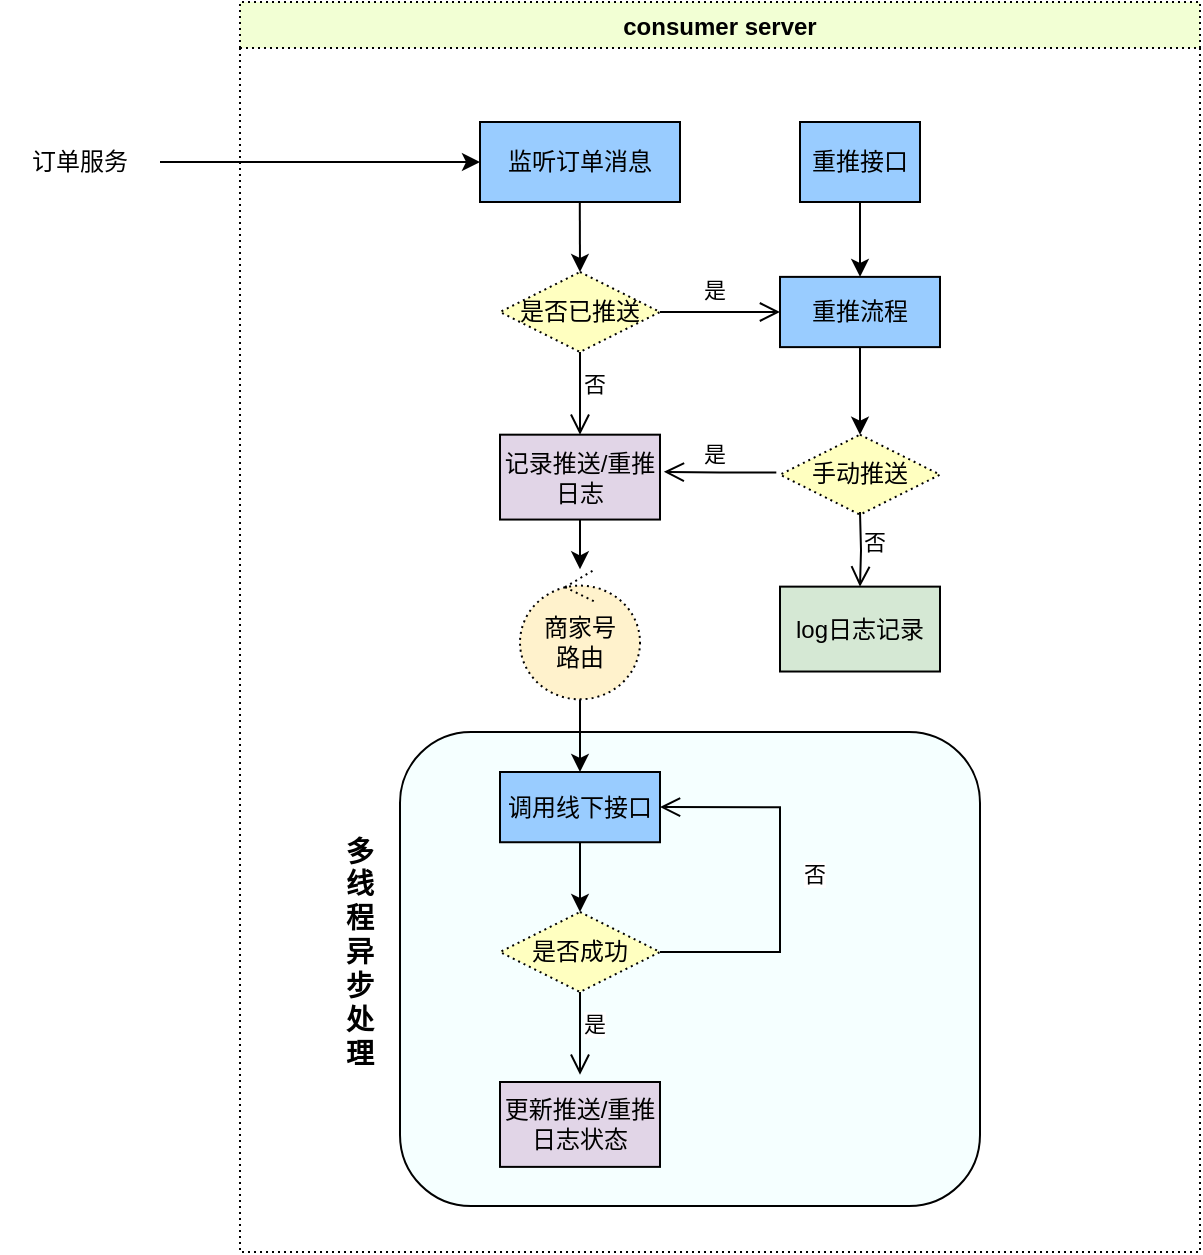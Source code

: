 <mxfile version="16.6.5" type="github"><diagram id="BDvVSngGOplgBvMkCZ0S" name="Page-1"><mxGraphModel dx="1483" dy="794" grid="1" gridSize="10" guides="1" tooltips="1" connect="1" arrows="1" fold="1" page="1" pageScale="1" pageWidth="827" pageHeight="1169" math="0" shadow="0"><root><mxCell id="0"/><mxCell id="1" parent="0"/><mxCell id="b1F-uJUC9WspK6oYwCPj-3" value="consumer server" style="swimlane;fillColor=#F2FFD4;dashed=1;dashPattern=1 2;" parent="1" vertex="1"><mxGeometry x="200" y="45" width="480" height="625" as="geometry"><mxRectangle x="370" y="60" width="80" height="23" as="alternateBounds"/></mxGeometry></mxCell><mxCell id="ONsFw0UCnMqLuJ3qpuSr-8" value="" style="rounded=1;whiteSpace=wrap;html=1;fillColor=#F5FFFF;" vertex="1" parent="b1F-uJUC9WspK6oYwCPj-3"><mxGeometry x="80" y="365" width="290" height="237" as="geometry"/></mxCell><mxCell id="b1F-uJUC9WspK6oYwCPj-13" value="监听订单消息" style="whiteSpace=wrap;html=1;align=center;fillColor=#99CCFF;" parent="b1F-uJUC9WspK6oYwCPj-3" vertex="1"><mxGeometry x="120" y="60" width="100" height="40" as="geometry"/></mxCell><mxCell id="b1F-uJUC9WspK6oYwCPj-18" value="是否已推送" style="rhombus;whiteSpace=wrap;html=1;fillColor=#ffffc0;strokeColor=#000000;dashed=1;dashPattern=1 2;" parent="b1F-uJUC9WspK6oYwCPj-3" vertex="1"><mxGeometry x="130" y="135" width="80" height="40" as="geometry"/></mxCell><mxCell id="b1F-uJUC9WspK6oYwCPj-19" value="是" style="edgeStyle=orthogonalEdgeStyle;html=1;align=left;verticalAlign=bottom;endArrow=open;endSize=8;strokeColor=#000000;rounded=0;exitX=1;exitY=0.5;exitDx=0;exitDy=0;entryX=0;entryY=0.5;entryDx=0;entryDy=0;" parent="b1F-uJUC9WspK6oYwCPj-3" source="b1F-uJUC9WspK6oYwCPj-18" target="b1F-uJUC9WspK6oYwCPj-34" edge="1"><mxGeometry x="-0.333" y="2" relative="1" as="geometry"><mxPoint x="270" y="152.56" as="targetPoint"/><Array as="points"/><mxPoint as="offset"/></mxGeometry></mxCell><mxCell id="b1F-uJUC9WspK6oYwCPj-20" value="否" style="edgeStyle=orthogonalEdgeStyle;html=1;align=left;verticalAlign=top;endArrow=open;endSize=8;strokeColor=#000000;rounded=0;entryX=0.5;entryY=0;entryDx=0;entryDy=0;" parent="b1F-uJUC9WspK6oYwCPj-3" source="b1F-uJUC9WspK6oYwCPj-18" target="b1F-uJUC9WspK6oYwCPj-38" edge="1"><mxGeometry x="-0.886" relative="1" as="geometry"><mxPoint x="170" y="220" as="targetPoint"/><Array as="points"/><mxPoint as="offset"/></mxGeometry></mxCell><mxCell id="b1F-uJUC9WspK6oYwCPj-28" value="" style="endArrow=classic;html=1;rounded=0;entryX=0.5;entryY=0;entryDx=0;entryDy=0;exitX=0.399;exitY=1.064;exitDx=0;exitDy=0;exitPerimeter=0;" parent="b1F-uJUC9WspK6oYwCPj-3" target="b1F-uJUC9WspK6oYwCPj-18" edge="1"><mxGeometry width="50" height="50" relative="1" as="geometry"><mxPoint x="169.9" y="100" as="sourcePoint"/><mxPoint x="140" y="87.44" as="targetPoint"/></mxGeometry></mxCell><mxCell id="b1F-uJUC9WspK6oYwCPj-30" value="手动推送" style="rhombus;whiteSpace=wrap;html=1;fillColor=#ffffc0;strokeColor=#000000;dashed=1;dashPattern=1 2;" parent="b1F-uJUC9WspK6oYwCPj-3" vertex="1"><mxGeometry x="270" y="216.34" width="80" height="40" as="geometry"/></mxCell><mxCell id="b1F-uJUC9WspK6oYwCPj-34" value="重推流程" style="whiteSpace=wrap;html=1;align=center;fillColor=#99CCFF;" parent="b1F-uJUC9WspK6oYwCPj-3" vertex="1"><mxGeometry x="270" y="137.44" width="80" height="35.12" as="geometry"/></mxCell><mxCell id="b1F-uJUC9WspK6oYwCPj-36" value="" style="endArrow=classic;html=1;rounded=0;entryX=0.5;entryY=0;entryDx=0;entryDy=0;exitX=0.5;exitY=1;exitDx=0;exitDy=0;" parent="b1F-uJUC9WspK6oYwCPj-3" source="b1F-uJUC9WspK6oYwCPj-34" target="b1F-uJUC9WspK6oYwCPj-30" edge="1"><mxGeometry width="50" height="50" relative="1" as="geometry"><mxPoint x="309.83" y="187.56" as="sourcePoint"/><mxPoint x="309.93" y="210" as="targetPoint"/></mxGeometry></mxCell><mxCell id="ONsFw0UCnMqLuJ3qpuSr-2" value="" style="edgeStyle=orthogonalEdgeStyle;rounded=0;orthogonalLoop=1;jettySize=auto;html=1;" edge="1" parent="b1F-uJUC9WspK6oYwCPj-3" source="b1F-uJUC9WspK6oYwCPj-38" target="b1F-uJUC9WspK6oYwCPj-46"><mxGeometry relative="1" as="geometry"/></mxCell><mxCell id="b1F-uJUC9WspK6oYwCPj-38" value="记录推送/重推日志" style="whiteSpace=wrap;html=1;align=center;fillColor=#E1D5E7;" parent="b1F-uJUC9WspK6oYwCPj-3" vertex="1"><mxGeometry x="130" y="216.34" width="80" height="42.44" as="geometry"/></mxCell><mxCell id="b1F-uJUC9WspK6oYwCPj-37" value="是" style="edgeStyle=orthogonalEdgeStyle;html=1;align=left;verticalAlign=bottom;endArrow=open;endSize=8;strokeColor=#000000;rounded=0;exitX=-0.023;exitY=0.474;exitDx=0;exitDy=0;exitPerimeter=0;entryX=1.024;entryY=0.438;entryDx=0;entryDy=0;entryPerimeter=0;" parent="b1F-uJUC9WspK6oYwCPj-3" source="b1F-uJUC9WspK6oYwCPj-30" target="b1F-uJUC9WspK6oYwCPj-38" edge="1"><mxGeometry x="0.362" relative="1" as="geometry"><mxPoint x="299" y="296.34" as="targetPoint"/><mxPoint x="220" y="183.78" as="sourcePoint"/><Array as="points"/><mxPoint as="offset"/></mxGeometry></mxCell><mxCell id="b1F-uJUC9WspK6oYwCPj-40" value="log日志记录" style="whiteSpace=wrap;html=1;align=center;fillColor=#D5E8D4;" parent="b1F-uJUC9WspK6oYwCPj-3" vertex="1"><mxGeometry x="270" y="292.32" width="80" height="42.44" as="geometry"/></mxCell><mxCell id="b1F-uJUC9WspK6oYwCPj-41" value="否" style="edgeStyle=orthogonalEdgeStyle;html=1;align=left;verticalAlign=top;endArrow=open;endSize=8;strokeColor=#000000;rounded=0;entryX=0.5;entryY=0;entryDx=0;entryDy=0;" parent="b1F-uJUC9WspK6oYwCPj-3" target="b1F-uJUC9WspK6oYwCPj-40" edge="1"><mxGeometry x="-0.886" relative="1" as="geometry"><mxPoint x="180" y="233.66" as="targetPoint"/><mxPoint x="310" y="255" as="sourcePoint"/><Array as="points"/><mxPoint as="offset"/></mxGeometry></mxCell><mxCell id="ONsFw0UCnMqLuJ3qpuSr-3" value="" style="edgeStyle=orthogonalEdgeStyle;rounded=0;orthogonalLoop=1;jettySize=auto;html=1;" edge="1" parent="b1F-uJUC9WspK6oYwCPj-3" source="b1F-uJUC9WspK6oYwCPj-46" target="ONsFw0UCnMqLuJ3qpuSr-1"><mxGeometry relative="1" as="geometry"/></mxCell><mxCell id="b1F-uJUC9WspK6oYwCPj-46" value="商家号&lt;br&gt;路由" style="ellipse;shape=umlControl;whiteSpace=wrap;html=1;dashed=1;dashPattern=1 2;strokeColor=#000000;fillColor=#FFF2CC;gradientColor=none;" parent="b1F-uJUC9WspK6oYwCPj-3" vertex="1"><mxGeometry x="140" y="283.66" width="60" height="65" as="geometry"/></mxCell><mxCell id="b1F-uJUC9WspK6oYwCPj-50" value="更新推送/重推日志状态" style="whiteSpace=wrap;html=1;align=center;fillColor=#E1D5E7;" parent="b1F-uJUC9WspK6oYwCPj-3" vertex="1"><mxGeometry x="130" y="540" width="80" height="42.44" as="geometry"/></mxCell><mxCell id="ONsFw0UCnMqLuJ3qpuSr-7" value="" style="edgeStyle=orthogonalEdgeStyle;rounded=0;orthogonalLoop=1;jettySize=auto;html=1;" edge="1" parent="b1F-uJUC9WspK6oYwCPj-3" source="ONsFw0UCnMqLuJ3qpuSr-1" target="ONsFw0UCnMqLuJ3qpuSr-4"><mxGeometry relative="1" as="geometry"/></mxCell><mxCell id="ONsFw0UCnMqLuJ3qpuSr-1" value="调用线下接口" style="whiteSpace=wrap;html=1;align=center;fillColor=#99CCFF;" vertex="1" parent="b1F-uJUC9WspK6oYwCPj-3"><mxGeometry x="130" y="385" width="80" height="35.12" as="geometry"/></mxCell><mxCell id="ONsFw0UCnMqLuJ3qpuSr-4" value="是否成功" style="rhombus;whiteSpace=wrap;html=1;fillColor=#ffffc0;strokeColor=#000000;dashed=1;dashPattern=1 2;" vertex="1" parent="b1F-uJUC9WspK6oYwCPj-3"><mxGeometry x="130" y="455" width="80" height="40" as="geometry"/></mxCell><mxCell id="ONsFw0UCnMqLuJ3qpuSr-5" value="否" style="edgeStyle=orthogonalEdgeStyle;html=1;align=left;verticalAlign=bottom;endArrow=open;endSize=8;strokeColor=#000000;rounded=0;exitX=1;exitY=0.5;exitDx=0;exitDy=0;entryX=1;entryY=0.5;entryDx=0;entryDy=0;" edge="1" parent="b1F-uJUC9WspK6oYwCPj-3" source="ONsFw0UCnMqLuJ3qpuSr-4" target="ONsFw0UCnMqLuJ3qpuSr-1"><mxGeometry x="-0.064" y="-10" relative="1" as="geometry"><mxPoint x="270" y="475" as="targetPoint"/><Array as="points"><mxPoint x="270" y="475"/><mxPoint x="270" y="403"/></Array><mxPoint as="offset"/></mxGeometry></mxCell><mxCell id="ONsFw0UCnMqLuJ3qpuSr-6" value="是" style="edgeStyle=orthogonalEdgeStyle;html=1;align=left;verticalAlign=top;endArrow=open;endSize=8;strokeColor=#000000;rounded=0;entryX=0.5;entryY=0;entryDx=0;entryDy=0;" edge="1" parent="b1F-uJUC9WspK6oYwCPj-3" source="ONsFw0UCnMqLuJ3qpuSr-4"><mxGeometry x="-0.886" relative="1" as="geometry"><mxPoint x="170" y="536.34" as="targetPoint"/><Array as="points"/><mxPoint as="offset"/></mxGeometry></mxCell><mxCell id="ONsFw0UCnMqLuJ3qpuSr-9" value="&lt;h3&gt;&lt;font style=&quot;font-size: 14px&quot;&gt;多线程异步处理&lt;/font&gt;&lt;/h3&gt;" style="text;html=1;strokeColor=none;fillColor=none;align=center;verticalAlign=middle;whiteSpace=wrap;rounded=0;" vertex="1" parent="b1F-uJUC9WspK6oYwCPj-3"><mxGeometry x="50" y="399.5" width="20" height="151" as="geometry"/></mxCell><mxCell id="ONsFw0UCnMqLuJ3qpuSr-11" value="" style="edgeStyle=orthogonalEdgeStyle;rounded=0;orthogonalLoop=1;jettySize=auto;html=1;fontSize=14;" edge="1" parent="b1F-uJUC9WspK6oYwCPj-3" source="ONsFw0UCnMqLuJ3qpuSr-10" target="b1F-uJUC9WspK6oYwCPj-34"><mxGeometry relative="1" as="geometry"/></mxCell><mxCell id="ONsFw0UCnMqLuJ3qpuSr-10" value="重推接口" style="whiteSpace=wrap;html=1;align=center;fillColor=#99CCFF;" vertex="1" parent="b1F-uJUC9WspK6oYwCPj-3"><mxGeometry x="280" y="60" width="60" height="40" as="geometry"/></mxCell><mxCell id="b1F-uJUC9WspK6oYwCPj-12" value="" style="endArrow=classic;html=1;rounded=0;entryX=0;entryY=0.5;entryDx=0;entryDy=0;" parent="1" target="b1F-uJUC9WspK6oYwCPj-13" edge="1"><mxGeometry width="50" height="50" relative="1" as="geometry"><mxPoint x="160" y="125" as="sourcePoint"/><mxPoint x="430" y="120" as="targetPoint"/></mxGeometry></mxCell><mxCell id="b1F-uJUC9WspK6oYwCPj-43" value="订单服务" style="text;html=1;strokeColor=none;fillColor=none;align=center;verticalAlign=middle;whiteSpace=wrap;rounded=0;dashed=1;dashPattern=1 2;" parent="1" vertex="1"><mxGeometry x="80" y="100" width="80" height="50" as="geometry"/></mxCell></root></mxGraphModel></diagram></mxfile>